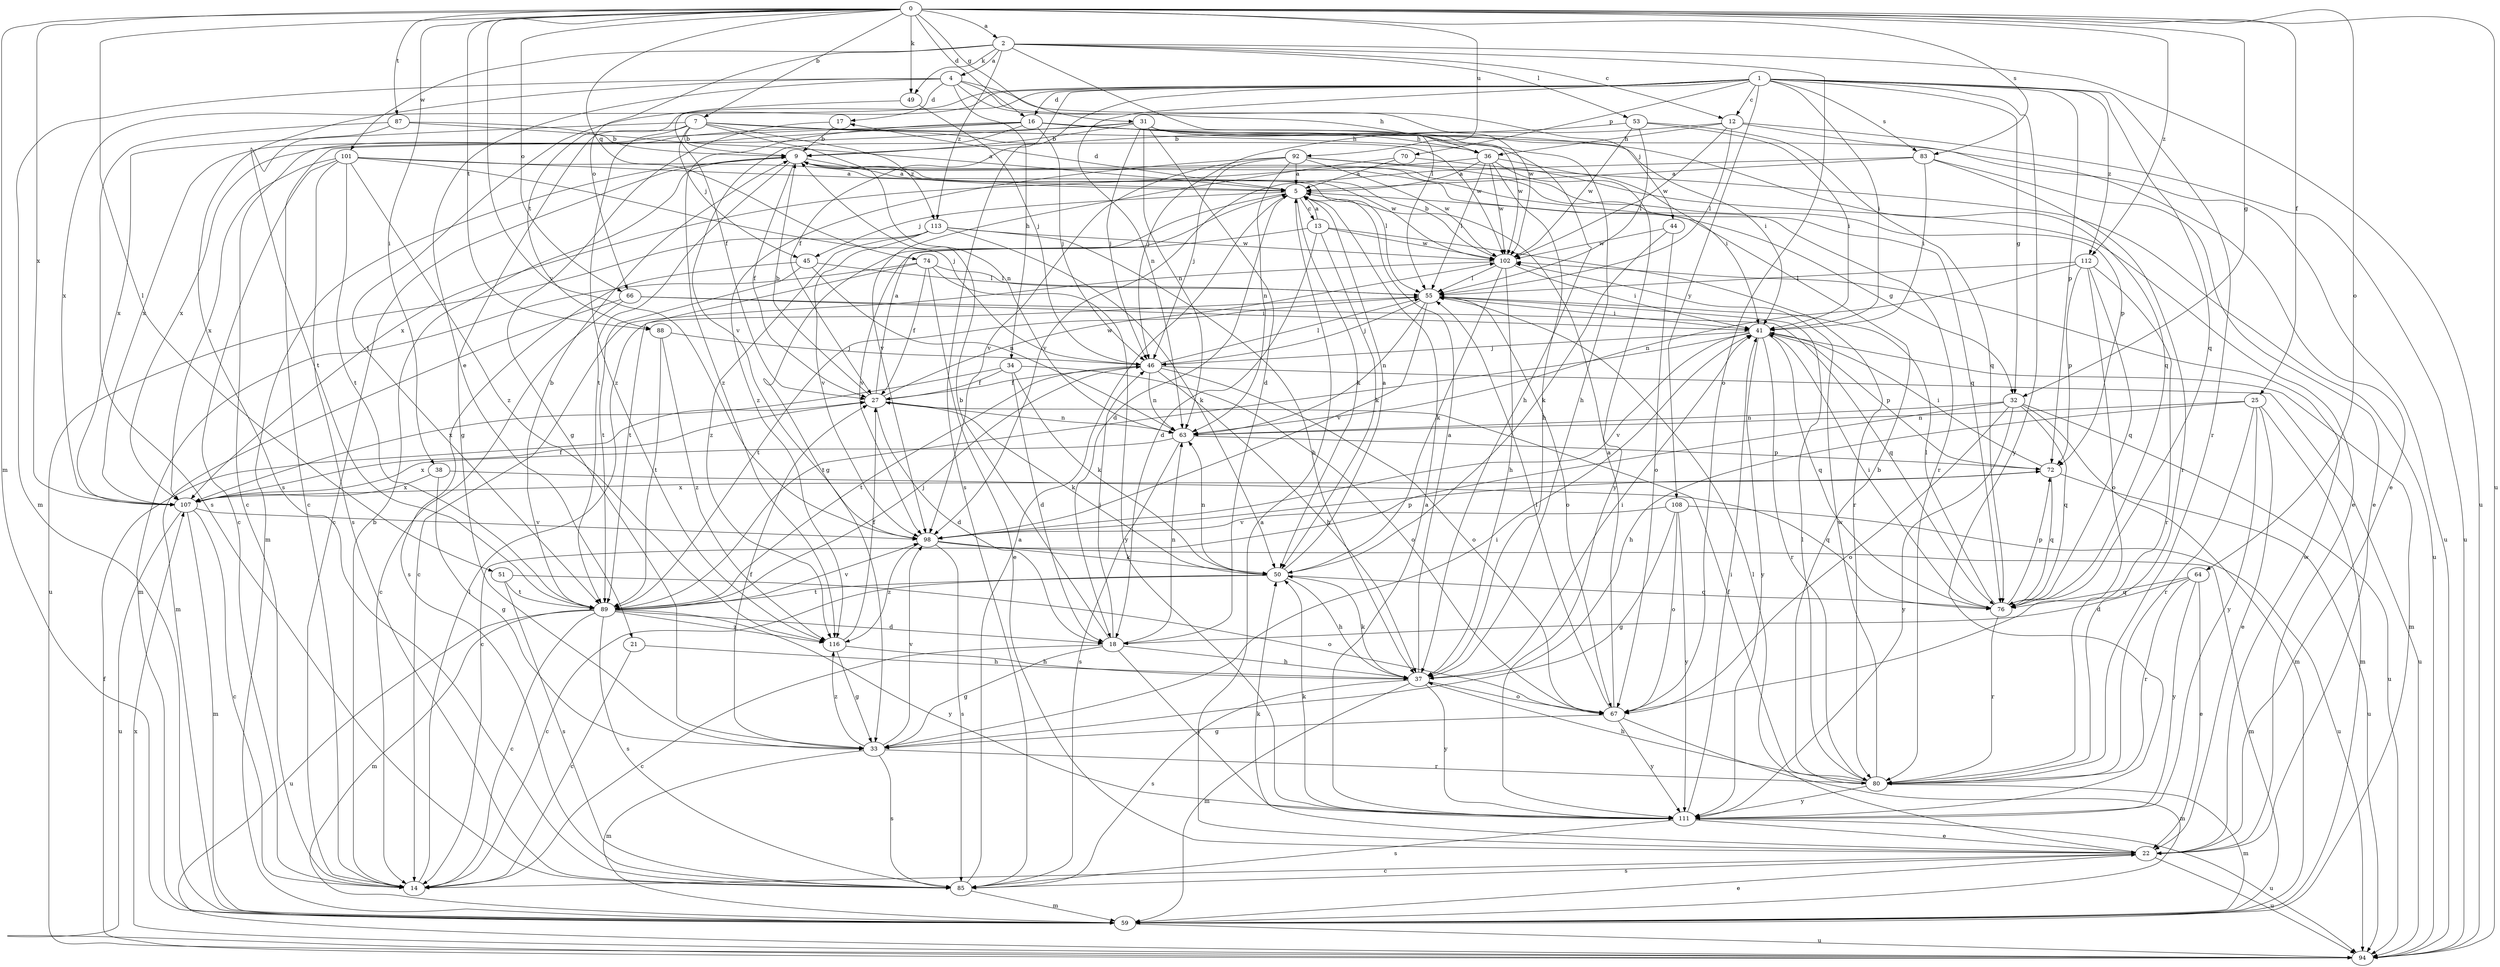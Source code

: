 strict digraph  {
0;
1;
2;
4;
5;
7;
9;
12;
13;
14;
16;
17;
18;
21;
22;
25;
27;
31;
32;
33;
34;
36;
37;
38;
41;
44;
45;
46;
49;
50;
51;
53;
55;
59;
63;
64;
66;
67;
70;
72;
74;
76;
80;
83;
85;
87;
88;
89;
92;
94;
98;
101;
102;
107;
108;
111;
112;
113;
116;
0 -> 2  [label=a];
0 -> 7  [label=b];
0 -> 16  [label=d];
0 -> 25  [label=f];
0 -> 31  [label=g];
0 -> 32  [label=g];
0 -> 38  [label=i];
0 -> 49  [label=k];
0 -> 51  [label=l];
0 -> 59  [label=m];
0 -> 64  [label=o];
0 -> 66  [label=o];
0 -> 74  [label=q];
0 -> 83  [label=s];
0 -> 87  [label=t];
0 -> 88  [label=t];
0 -> 92  [label=u];
0 -> 94  [label=u];
0 -> 98  [label=v];
0 -> 107  [label=x];
0 -> 112  [label=z];
1 -> 12  [label=c];
1 -> 16  [label=d];
1 -> 27  [label=f];
1 -> 32  [label=g];
1 -> 41  [label=i];
1 -> 63  [label=n];
1 -> 70  [label=p];
1 -> 72  [label=p];
1 -> 76  [label=q];
1 -> 80  [label=r];
1 -> 83  [label=s];
1 -> 85  [label=s];
1 -> 88  [label=t];
1 -> 89  [label=t];
1 -> 107  [label=x];
1 -> 108  [label=y];
1 -> 111  [label=y];
1 -> 112  [label=z];
2 -> 4  [label=a];
2 -> 12  [label=c];
2 -> 49  [label=k];
2 -> 53  [label=l];
2 -> 55  [label=l];
2 -> 66  [label=o];
2 -> 67  [label=o];
2 -> 94  [label=u];
2 -> 101  [label=w];
2 -> 113  [label=z];
4 -> 17  [label=d];
4 -> 21  [label=e];
4 -> 34  [label=h];
4 -> 36  [label=h];
4 -> 44  [label=j];
4 -> 59  [label=m];
4 -> 85  [label=s];
4 -> 102  [label=w];
5 -> 13  [label=c];
5 -> 17  [label=d];
5 -> 18  [label=d];
5 -> 32  [label=g];
5 -> 33  [label=g];
5 -> 45  [label=j];
5 -> 50  [label=k];
7 -> 9  [label=b];
7 -> 33  [label=g];
7 -> 36  [label=h];
7 -> 45  [label=j];
7 -> 63  [label=n];
7 -> 102  [label=w];
7 -> 107  [label=x];
7 -> 113  [label=z];
7 -> 116  [label=z];
9 -> 5  [label=a];
9 -> 14  [label=c];
9 -> 27  [label=f];
9 -> 59  [label=m];
9 -> 76  [label=q];
9 -> 80  [label=r];
9 -> 89  [label=t];
9 -> 102  [label=w];
12 -> 22  [label=e];
12 -> 36  [label=h];
12 -> 46  [label=j];
12 -> 55  [label=l];
12 -> 94  [label=u];
12 -> 102  [label=w];
13 -> 5  [label=a];
13 -> 18  [label=d];
13 -> 50  [label=k];
13 -> 80  [label=r];
13 -> 98  [label=v];
13 -> 102  [label=w];
14 -> 9  [label=b];
14 -> 55  [label=l];
16 -> 14  [label=c];
16 -> 36  [label=h];
16 -> 37  [label=h];
16 -> 46  [label=j];
16 -> 94  [label=u];
16 -> 98  [label=v];
16 -> 107  [label=x];
16 -> 116  [label=z];
17 -> 9  [label=b];
17 -> 33  [label=g];
18 -> 9  [label=b];
18 -> 14  [label=c];
18 -> 33  [label=g];
18 -> 37  [label=h];
18 -> 46  [label=j];
18 -> 63  [label=n];
18 -> 111  [label=y];
21 -> 14  [label=c];
21 -> 37  [label=h];
22 -> 5  [label=a];
22 -> 14  [label=c];
22 -> 50  [label=k];
22 -> 55  [label=l];
22 -> 85  [label=s];
22 -> 94  [label=u];
22 -> 102  [label=w];
25 -> 22  [label=e];
25 -> 37  [label=h];
25 -> 59  [label=m];
25 -> 63  [label=n];
25 -> 80  [label=r];
25 -> 111  [label=y];
27 -> 5  [label=a];
27 -> 9  [label=b];
27 -> 18  [label=d];
27 -> 50  [label=k];
27 -> 63  [label=n];
27 -> 102  [label=w];
31 -> 9  [label=b];
31 -> 14  [label=c];
31 -> 18  [label=d];
31 -> 37  [label=h];
31 -> 41  [label=i];
31 -> 46  [label=j];
31 -> 63  [label=n];
31 -> 76  [label=q];
31 -> 102  [label=w];
31 -> 107  [label=x];
32 -> 14  [label=c];
32 -> 59  [label=m];
32 -> 63  [label=n];
32 -> 67  [label=o];
32 -> 76  [label=q];
32 -> 94  [label=u];
32 -> 111  [label=y];
33 -> 27  [label=f];
33 -> 41  [label=i];
33 -> 59  [label=m];
33 -> 80  [label=r];
33 -> 85  [label=s];
33 -> 98  [label=v];
33 -> 116  [label=z];
34 -> 18  [label=d];
34 -> 27  [label=f];
34 -> 50  [label=k];
34 -> 67  [label=o];
34 -> 107  [label=x];
36 -> 5  [label=a];
36 -> 37  [label=h];
36 -> 41  [label=i];
36 -> 55  [label=l];
36 -> 102  [label=w];
36 -> 107  [label=x];
36 -> 111  [label=y];
37 -> 5  [label=a];
37 -> 41  [label=i];
37 -> 50  [label=k];
37 -> 59  [label=m];
37 -> 67  [label=o];
37 -> 85  [label=s];
37 -> 111  [label=y];
38 -> 33  [label=g];
38 -> 76  [label=q];
38 -> 107  [label=x];
41 -> 46  [label=j];
41 -> 59  [label=m];
41 -> 72  [label=p];
41 -> 76  [label=q];
41 -> 80  [label=r];
41 -> 89  [label=t];
41 -> 98  [label=v];
41 -> 111  [label=y];
44 -> 50  [label=k];
44 -> 67  [label=o];
44 -> 102  [label=w];
45 -> 55  [label=l];
45 -> 63  [label=n];
45 -> 85  [label=s];
45 -> 89  [label=t];
46 -> 27  [label=f];
46 -> 37  [label=h];
46 -> 55  [label=l];
46 -> 63  [label=n];
46 -> 67  [label=o];
46 -> 89  [label=t];
46 -> 94  [label=u];
49 -> 27  [label=f];
49 -> 46  [label=j];
50 -> 5  [label=a];
50 -> 14  [label=c];
50 -> 37  [label=h];
50 -> 63  [label=n];
50 -> 76  [label=q];
50 -> 89  [label=t];
51 -> 67  [label=o];
51 -> 85  [label=s];
51 -> 89  [label=t];
53 -> 9  [label=b];
53 -> 41  [label=i];
53 -> 55  [label=l];
53 -> 76  [label=q];
53 -> 102  [label=w];
55 -> 41  [label=i];
55 -> 46  [label=j];
55 -> 63  [label=n];
55 -> 67  [label=o];
55 -> 89  [label=t];
55 -> 98  [label=v];
59 -> 22  [label=e];
59 -> 94  [label=u];
63 -> 72  [label=p];
63 -> 85  [label=s];
63 -> 107  [label=x];
64 -> 18  [label=d];
64 -> 22  [label=e];
64 -> 76  [label=q];
64 -> 80  [label=r];
64 -> 111  [label=y];
66 -> 14  [label=c];
66 -> 41  [label=i];
66 -> 59  [label=m];
66 -> 76  [label=q];
67 -> 5  [label=a];
67 -> 33  [label=g];
67 -> 55  [label=l];
67 -> 59  [label=m];
67 -> 111  [label=y];
70 -> 5  [label=a];
70 -> 22  [label=e];
70 -> 98  [label=v];
72 -> 41  [label=i];
72 -> 76  [label=q];
72 -> 94  [label=u];
72 -> 107  [label=x];
74 -> 22  [label=e];
74 -> 27  [label=f];
74 -> 55  [label=l];
74 -> 59  [label=m];
74 -> 89  [label=t];
74 -> 111  [label=y];
76 -> 41  [label=i];
76 -> 55  [label=l];
76 -> 72  [label=p];
76 -> 80  [label=r];
80 -> 9  [label=b];
80 -> 27  [label=f];
80 -> 37  [label=h];
80 -> 55  [label=l];
80 -> 59  [label=m];
80 -> 102  [label=w];
80 -> 111  [label=y];
83 -> 5  [label=a];
83 -> 22  [label=e];
83 -> 41  [label=i];
83 -> 80  [label=r];
83 -> 98  [label=v];
85 -> 5  [label=a];
85 -> 59  [label=m];
87 -> 5  [label=a];
87 -> 9  [label=b];
87 -> 85  [label=s];
87 -> 89  [label=t];
88 -> 46  [label=j];
88 -> 89  [label=t];
88 -> 116  [label=z];
89 -> 9  [label=b];
89 -> 14  [label=c];
89 -> 18  [label=d];
89 -> 46  [label=j];
89 -> 59  [label=m];
89 -> 85  [label=s];
89 -> 94  [label=u];
89 -> 98  [label=v];
89 -> 111  [label=y];
89 -> 116  [label=z];
92 -> 5  [label=a];
92 -> 46  [label=j];
92 -> 63  [label=n];
92 -> 72  [label=p];
92 -> 94  [label=u];
92 -> 98  [label=v];
92 -> 102  [label=w];
92 -> 116  [label=z];
94 -> 27  [label=f];
94 -> 107  [label=x];
98 -> 50  [label=k];
98 -> 59  [label=m];
98 -> 72  [label=p];
98 -> 85  [label=s];
98 -> 116  [label=z];
101 -> 5  [label=a];
101 -> 14  [label=c];
101 -> 46  [label=j];
101 -> 55  [label=l];
101 -> 85  [label=s];
101 -> 89  [label=t];
101 -> 107  [label=x];
101 -> 116  [label=z];
102 -> 9  [label=b];
102 -> 14  [label=c];
102 -> 37  [label=h];
102 -> 41  [label=i];
102 -> 50  [label=k];
102 -> 55  [label=l];
107 -> 14  [label=c];
107 -> 27  [label=f];
107 -> 59  [label=m];
107 -> 94  [label=u];
107 -> 98  [label=v];
108 -> 33  [label=g];
108 -> 67  [label=o];
108 -> 94  [label=u];
108 -> 98  [label=v];
108 -> 111  [label=y];
111 -> 5  [label=a];
111 -> 22  [label=e];
111 -> 41  [label=i];
111 -> 50  [label=k];
111 -> 85  [label=s];
111 -> 94  [label=u];
112 -> 55  [label=l];
112 -> 63  [label=n];
112 -> 67  [label=o];
112 -> 72  [label=p];
112 -> 76  [label=q];
112 -> 80  [label=r];
113 -> 37  [label=h];
113 -> 50  [label=k];
113 -> 94  [label=u];
113 -> 98  [label=v];
113 -> 102  [label=w];
113 -> 116  [label=z];
116 -> 27  [label=f];
116 -> 33  [label=g];
116 -> 37  [label=h];
}
